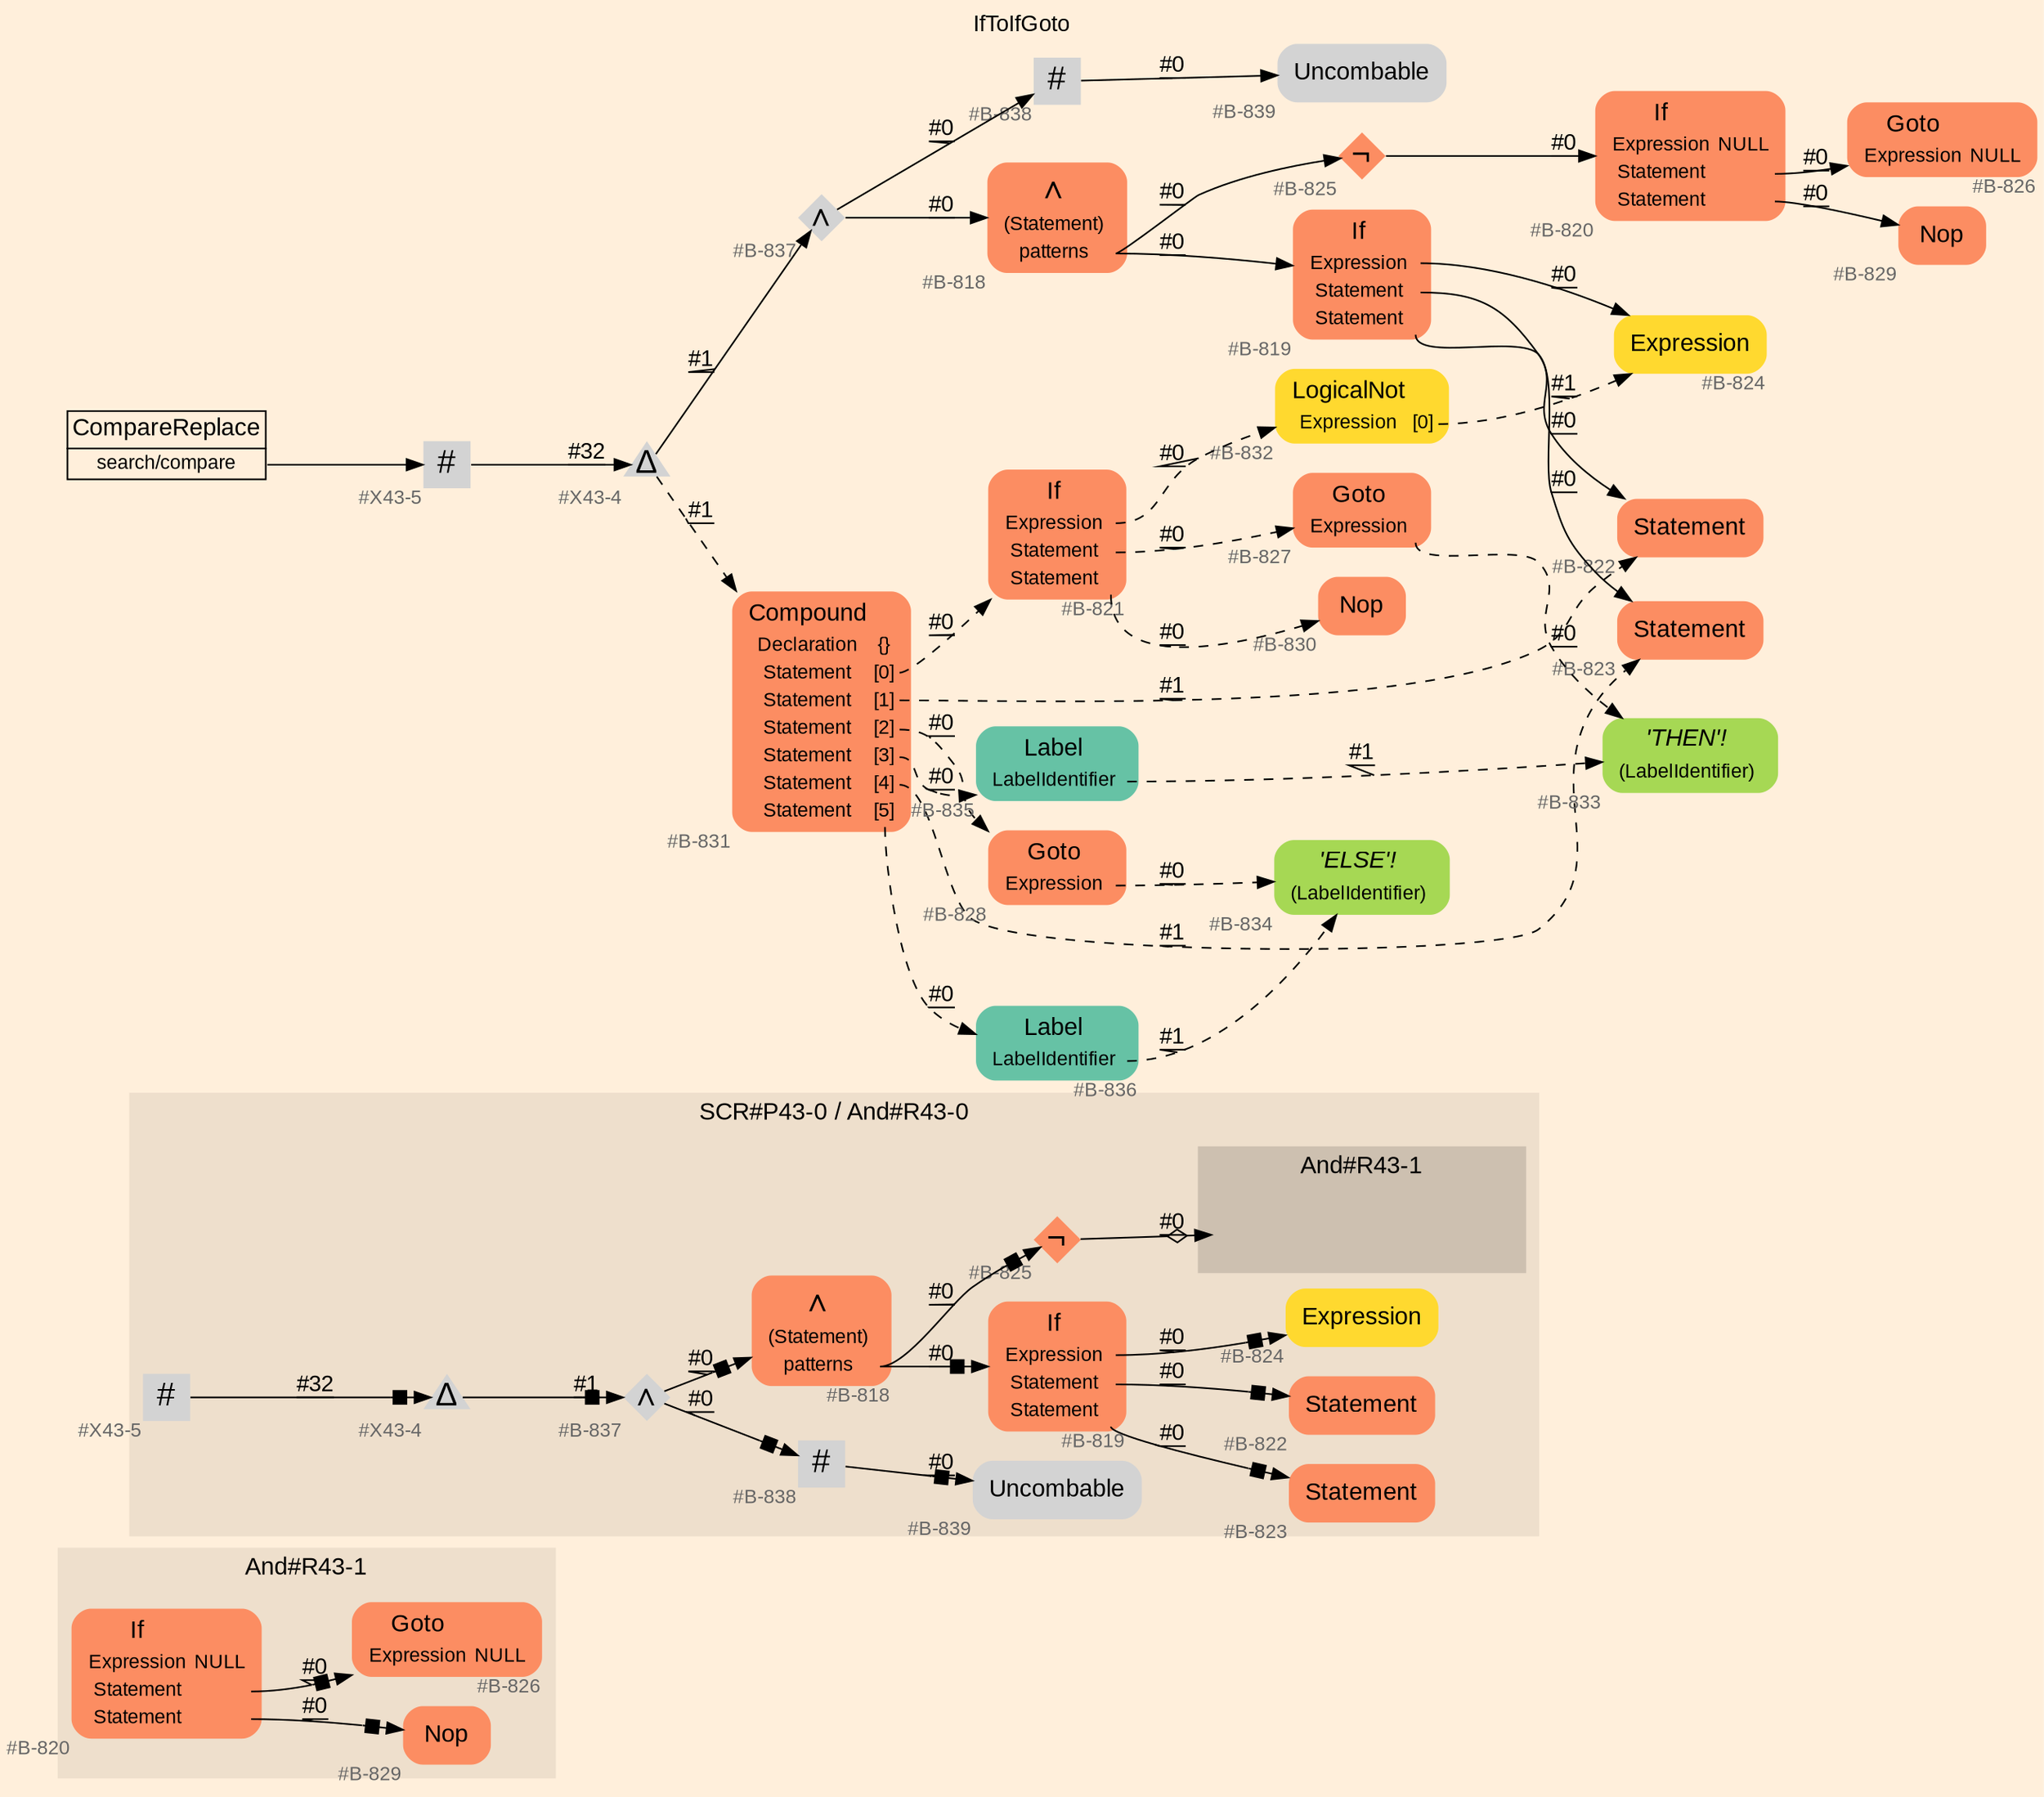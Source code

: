digraph "IfToIfGoto" {
label = "IfToIfGoto"
labelloc = t
graph [
    rankdir = "LR"
    ranksep = 0.3
    bgcolor = antiquewhite1
    color = black
    fontcolor = black
    fontname = "Arial"
];
node [
    fontname = "Arial"
];
edge [
    fontname = "Arial"
];

// -------------------- figure And#R43-1 --------------------
// -------- region And#R43-1 ----------
subgraph "clusterAnd#R43-1" {
    label = "And#R43-1"
    style = "filled"
    color = antiquewhite2
    fontsize = "15"
    // -------- block And#R43-1/#B-820 ----------
    "And#R43-1/#B-820" [
        fillcolor = "/set28/2"
        xlabel = "#B-820"
        fontsize = "12"
        fontcolor = grey40
        shape = "plaintext"
        label = <<TABLE BORDER="0" CELLBORDER="0" CELLSPACING="0">
         <TR><TD><FONT COLOR="black" POINT-SIZE="15">If</FONT></TD></TR>
         <TR><TD><FONT COLOR="black" POINT-SIZE="12">Expression</FONT></TD><TD PORT="port0"><FONT COLOR="black" POINT-SIZE="12">NULL</FONT></TD></TR>
         <TR><TD><FONT COLOR="black" POINT-SIZE="12">Statement</FONT></TD><TD PORT="port1"></TD></TR>
         <TR><TD><FONT COLOR="black" POINT-SIZE="12">Statement</FONT></TD><TD PORT="port2"></TD></TR>
        </TABLE>>
        style = "rounded,filled"
    ];
    
    // -------- block And#R43-1/#B-829 ----------
    "And#R43-1/#B-829" [
        fillcolor = "/set28/2"
        xlabel = "#B-829"
        fontsize = "12"
        fontcolor = grey40
        shape = "plaintext"
        label = <<TABLE BORDER="0" CELLBORDER="0" CELLSPACING="0">
         <TR><TD><FONT COLOR="black" POINT-SIZE="15">Nop</FONT></TD></TR>
        </TABLE>>
        style = "rounded,filled"
    ];
    
    // -------- block And#R43-1/#B-826 ----------
    "And#R43-1/#B-826" [
        fillcolor = "/set28/2"
        xlabel = "#B-826"
        fontsize = "12"
        fontcolor = grey40
        shape = "plaintext"
        label = <<TABLE BORDER="0" CELLBORDER="0" CELLSPACING="0">
         <TR><TD><FONT COLOR="black" POINT-SIZE="15">Goto</FONT></TD></TR>
         <TR><TD><FONT COLOR="black" POINT-SIZE="12">Expression</FONT></TD><TD PORT="port0"><FONT COLOR="black" POINT-SIZE="12">NULL</FONT></TD></TR>
        </TABLE>>
        style = "rounded,filled"
    ];
    
}

"And#R43-1/#B-820":port1 -> "And#R43-1/#B-826" [
    arrowhead="normalnonebox"
    label = "#0"
    decorate = true
    color = black
    fontcolor = black
];

"And#R43-1/#B-820":port2 -> "And#R43-1/#B-829" [
    arrowhead="normalnonebox"
    label = "#0"
    decorate = true
    color = black
    fontcolor = black
];


// -------------------- figure And#R43-0 --------------------
// -------- region And#R43-0 ----------
subgraph "clusterAnd#R43-0" {
    label = "SCR#P43-0 / And#R43-0"
    style = "filled"
    color = antiquewhite2
    fontsize = "15"
    // -------- block And#R43-0/#B-823 ----------
    "And#R43-0/#B-823" [
        fillcolor = "/set28/2"
        xlabel = "#B-823"
        fontsize = "12"
        fontcolor = grey40
        shape = "plaintext"
        label = <<TABLE BORDER="0" CELLBORDER="0" CELLSPACING="0">
         <TR><TD><FONT COLOR="black" POINT-SIZE="15">Statement</FONT></TD></TR>
        </TABLE>>
        style = "rounded,filled"
    ];
    
    // -------- block And#R43-0/#X43-5 ----------
    "And#R43-0/#X43-5" [
        xlabel = "#X43-5"
        fontsize = "12"
        fontcolor = grey40
        shape = "square"
        label = <<FONT COLOR="black" POINT-SIZE="20">#</FONT>>
        style = "filled"
        penwidth = 0.0
        fixedsize = true
        width = 0.4
        height = 0.4
    ];
    
    // -------- block And#R43-0/#X43-4 ----------
    "And#R43-0/#X43-4" [
        xlabel = "#X43-4"
        fontsize = "12"
        fontcolor = grey40
        shape = "triangle"
        label = <<FONT COLOR="black" POINT-SIZE="20">Δ</FONT>>
        style = "filled"
        penwidth = 0.0
        fixedsize = true
        width = 0.4
        height = 0.4
    ];
    
    // -------- block And#R43-0/#B-838 ----------
    "And#R43-0/#B-838" [
        xlabel = "#B-838"
        fontsize = "12"
        fontcolor = grey40
        shape = "square"
        label = <<FONT COLOR="black" POINT-SIZE="20">#</FONT>>
        style = "filled"
        penwidth = 0.0
        fixedsize = true
        width = 0.4
        height = 0.4
    ];
    
    // -------- block And#R43-0/#B-822 ----------
    "And#R43-0/#B-822" [
        fillcolor = "/set28/2"
        xlabel = "#B-822"
        fontsize = "12"
        fontcolor = grey40
        shape = "plaintext"
        label = <<TABLE BORDER="0" CELLBORDER="0" CELLSPACING="0">
         <TR><TD><FONT COLOR="black" POINT-SIZE="15">Statement</FONT></TD></TR>
        </TABLE>>
        style = "rounded,filled"
    ];
    
    // -------- block And#R43-0/#B-819 ----------
    "And#R43-0/#B-819" [
        fillcolor = "/set28/2"
        xlabel = "#B-819"
        fontsize = "12"
        fontcolor = grey40
        shape = "plaintext"
        label = <<TABLE BORDER="0" CELLBORDER="0" CELLSPACING="0">
         <TR><TD><FONT COLOR="black" POINT-SIZE="15">If</FONT></TD></TR>
         <TR><TD><FONT COLOR="black" POINT-SIZE="12">Expression</FONT></TD><TD PORT="port0"></TD></TR>
         <TR><TD><FONT COLOR="black" POINT-SIZE="12">Statement</FONT></TD><TD PORT="port1"></TD></TR>
         <TR><TD><FONT COLOR="black" POINT-SIZE="12">Statement</FONT></TD><TD PORT="port2"></TD></TR>
        </TABLE>>
        style = "rounded,filled"
    ];
    
    // -------- block And#R43-0/#B-825 ----------
    "And#R43-0/#B-825" [
        fillcolor = "/set28/2"
        xlabel = "#B-825"
        fontsize = "12"
        fontcolor = grey40
        shape = "diamond"
        label = <<FONT COLOR="black" POINT-SIZE="20">¬</FONT>>
        style = "filled"
        penwidth = 0.0
        fixedsize = true
        width = 0.4
        height = 0.4
    ];
    
    // -------- block And#R43-0/#B-818 ----------
    "And#R43-0/#B-818" [
        fillcolor = "/set28/2"
        xlabel = "#B-818"
        fontsize = "12"
        fontcolor = grey40
        shape = "plaintext"
        label = <<TABLE BORDER="0" CELLBORDER="0" CELLSPACING="0">
         <TR><TD><FONT COLOR="black" POINT-SIZE="20">∧</FONT></TD></TR>
         <TR><TD><FONT COLOR="black" POINT-SIZE="12">(Statement)</FONT></TD><TD PORT="port0"></TD></TR>
         <TR><TD><FONT COLOR="black" POINT-SIZE="12">patterns</FONT></TD><TD PORT="port1"></TD></TR>
        </TABLE>>
        style = "rounded,filled"
    ];
    
    // -------- block And#R43-0/#B-839 ----------
    "And#R43-0/#B-839" [
        xlabel = "#B-839"
        fontsize = "12"
        fontcolor = grey40
        shape = "plaintext"
        label = <<TABLE BORDER="0" CELLBORDER="0" CELLSPACING="0">
         <TR><TD><FONT COLOR="black" POINT-SIZE="15">Uncombable</FONT></TD></TR>
        </TABLE>>
        style = "rounded,filled"
    ];
    
    // -------- block And#R43-0/#B-824 ----------
    "And#R43-0/#B-824" [
        fillcolor = "/set28/6"
        xlabel = "#B-824"
        fontsize = "12"
        fontcolor = grey40
        shape = "plaintext"
        label = <<TABLE BORDER="0" CELLBORDER="0" CELLSPACING="0">
         <TR><TD><FONT COLOR="black" POINT-SIZE="15">Expression</FONT></TD></TR>
        </TABLE>>
        style = "rounded,filled"
    ];
    
    // -------- block And#R43-0/#B-837 ----------
    "And#R43-0/#B-837" [
        xlabel = "#B-837"
        fontsize = "12"
        fontcolor = grey40
        shape = "diamond"
        label = <<FONT COLOR="black" POINT-SIZE="20">∧</FONT>>
        style = "filled"
        penwidth = 0.0
        fixedsize = true
        width = 0.4
        height = 0.4
    ];
    
    // -------- region And#R43-0/And#R43-1 ----------
    subgraph "clusterAnd#R43-0/And#R43-1" {
        label = "And#R43-1"
        style = "filled"
        color = antiquewhite3
        fontsize = "15"
        // -------- block And#R43-0/And#R43-1/#B-820 ----------
        "And#R43-0/And#R43-1/#B-820" [
            fillcolor = "/set28/2"
            xlabel = "#B-820"
            fontsize = "12"
            fontcolor = grey40
            shape = "none"
            style = "invisible"
        ];
        
    }
    
}

"And#R43-0/#X43-5" -> "And#R43-0/#X43-4" [
    arrowhead="normalnonebox"
    label = "#32"
    decorate = true
    color = black
    fontcolor = black
];

"And#R43-0/#X43-4" -> "And#R43-0/#B-837" [
    arrowhead="normalnonebox"
    label = "#1"
    decorate = true
    color = black
    fontcolor = black
];

"And#R43-0/#B-838" -> "And#R43-0/#B-839" [
    arrowhead="normalnonebox"
    label = "#0"
    decorate = true
    color = black
    fontcolor = black
];

"And#R43-0/#B-819":port0 -> "And#R43-0/#B-824" [
    arrowhead="normalnonebox"
    label = "#0"
    decorate = true
    color = black
    fontcolor = black
];

"And#R43-0/#B-819":port1 -> "And#R43-0/#B-822" [
    arrowhead="normalnonebox"
    label = "#0"
    decorate = true
    color = black
    fontcolor = black
];

"And#R43-0/#B-819":port2 -> "And#R43-0/#B-823" [
    arrowhead="normalnonebox"
    label = "#0"
    decorate = true
    color = black
    fontcolor = black
];

"And#R43-0/#B-825" -> "And#R43-0/And#R43-1/#B-820" [
    arrowhead="normalnoneodiamond"
    label = "#0"
    decorate = true
    color = black
    fontcolor = black
];

"And#R43-0/#B-818":port1 -> "And#R43-0/#B-819" [
    arrowhead="normalnonebox"
    label = "#0"
    decorate = true
    color = black
    fontcolor = black
];

"And#R43-0/#B-818":port1 -> "And#R43-0/#B-825" [
    arrowhead="normalnonebox"
    label = "#0"
    decorate = true
    color = black
    fontcolor = black
];

"And#R43-0/#B-837" -> "And#R43-0/#B-818" [
    arrowhead="normalnonebox"
    label = "#0"
    decorate = true
    color = black
    fontcolor = black
];

"And#R43-0/#B-837" -> "And#R43-0/#B-838" [
    arrowhead="normalnonebox"
    label = "#0"
    decorate = true
    color = black
    fontcolor = black
];


// -------------------- transformation figure --------------------
// -------- block CR#X43-6 ----------
"CR#X43-6" [
    fillcolor = antiquewhite1
    fontsize = "12"
    fontcolor = grey40
    shape = "plaintext"
    label = <<TABLE BORDER="0" CELLBORDER="1" CELLSPACING="0">
     <TR><TD><FONT COLOR="black" POINT-SIZE="15">CompareReplace</FONT></TD></TR>
     <TR><TD PORT="port0"><FONT COLOR="black" POINT-SIZE="12">search/compare</FONT></TD></TR>
    </TABLE>>
    style = "filled"
    color = black
];

// -------- block #X43-5 ----------
"#X43-5" [
    xlabel = "#X43-5"
    fontsize = "12"
    fontcolor = grey40
    shape = "square"
    label = <<FONT COLOR="black" POINT-SIZE="20">#</FONT>>
    style = "filled"
    penwidth = 0.0
    fixedsize = true
    width = 0.4
    height = 0.4
];

// -------- block #X43-4 ----------
"#X43-4" [
    xlabel = "#X43-4"
    fontsize = "12"
    fontcolor = grey40
    shape = "triangle"
    label = <<FONT COLOR="black" POINT-SIZE="20">Δ</FONT>>
    style = "filled"
    penwidth = 0.0
    fixedsize = true
    width = 0.4
    height = 0.4
];

// -------- block #B-837 ----------
"#B-837" [
    xlabel = "#B-837"
    fontsize = "12"
    fontcolor = grey40
    shape = "diamond"
    label = <<FONT COLOR="black" POINT-SIZE="20">∧</FONT>>
    style = "filled"
    penwidth = 0.0
    fixedsize = true
    width = 0.4
    height = 0.4
];

// -------- block #B-818 ----------
"#B-818" [
    fillcolor = "/set28/2"
    xlabel = "#B-818"
    fontsize = "12"
    fontcolor = grey40
    shape = "plaintext"
    label = <<TABLE BORDER="0" CELLBORDER="0" CELLSPACING="0">
     <TR><TD><FONT COLOR="black" POINT-SIZE="20">∧</FONT></TD></TR>
     <TR><TD><FONT COLOR="black" POINT-SIZE="12">(Statement)</FONT></TD><TD PORT="port0"></TD></TR>
     <TR><TD><FONT COLOR="black" POINT-SIZE="12">patterns</FONT></TD><TD PORT="port1"></TD></TR>
    </TABLE>>
    style = "rounded,filled"
];

// -------- block #B-819 ----------
"#B-819" [
    fillcolor = "/set28/2"
    xlabel = "#B-819"
    fontsize = "12"
    fontcolor = grey40
    shape = "plaintext"
    label = <<TABLE BORDER="0" CELLBORDER="0" CELLSPACING="0">
     <TR><TD><FONT COLOR="black" POINT-SIZE="15">If</FONT></TD></TR>
     <TR><TD><FONT COLOR="black" POINT-SIZE="12">Expression</FONT></TD><TD PORT="port0"></TD></TR>
     <TR><TD><FONT COLOR="black" POINT-SIZE="12">Statement</FONT></TD><TD PORT="port1"></TD></TR>
     <TR><TD><FONT COLOR="black" POINT-SIZE="12">Statement</FONT></TD><TD PORT="port2"></TD></TR>
    </TABLE>>
    style = "rounded,filled"
];

// -------- block #B-824 ----------
"#B-824" [
    fillcolor = "/set28/6"
    xlabel = "#B-824"
    fontsize = "12"
    fontcolor = grey40
    shape = "plaintext"
    label = <<TABLE BORDER="0" CELLBORDER="0" CELLSPACING="0">
     <TR><TD><FONT COLOR="black" POINT-SIZE="15">Expression</FONT></TD></TR>
    </TABLE>>
    style = "rounded,filled"
];

// -------- block #B-822 ----------
"#B-822" [
    fillcolor = "/set28/2"
    xlabel = "#B-822"
    fontsize = "12"
    fontcolor = grey40
    shape = "plaintext"
    label = <<TABLE BORDER="0" CELLBORDER="0" CELLSPACING="0">
     <TR><TD><FONT COLOR="black" POINT-SIZE="15">Statement</FONT></TD></TR>
    </TABLE>>
    style = "rounded,filled"
];

// -------- block #B-823 ----------
"#B-823" [
    fillcolor = "/set28/2"
    xlabel = "#B-823"
    fontsize = "12"
    fontcolor = grey40
    shape = "plaintext"
    label = <<TABLE BORDER="0" CELLBORDER="0" CELLSPACING="0">
     <TR><TD><FONT COLOR="black" POINT-SIZE="15">Statement</FONT></TD></TR>
    </TABLE>>
    style = "rounded,filled"
];

// -------- block #B-825 ----------
"#B-825" [
    fillcolor = "/set28/2"
    xlabel = "#B-825"
    fontsize = "12"
    fontcolor = grey40
    shape = "diamond"
    label = <<FONT COLOR="black" POINT-SIZE="20">¬</FONT>>
    style = "filled"
    penwidth = 0.0
    fixedsize = true
    width = 0.4
    height = 0.4
];

// -------- block #B-820 ----------
"#B-820" [
    fillcolor = "/set28/2"
    xlabel = "#B-820"
    fontsize = "12"
    fontcolor = grey40
    shape = "plaintext"
    label = <<TABLE BORDER="0" CELLBORDER="0" CELLSPACING="0">
     <TR><TD><FONT COLOR="black" POINT-SIZE="15">If</FONT></TD></TR>
     <TR><TD><FONT COLOR="black" POINT-SIZE="12">Expression</FONT></TD><TD PORT="port0"><FONT COLOR="black" POINT-SIZE="12">NULL</FONT></TD></TR>
     <TR><TD><FONT COLOR="black" POINT-SIZE="12">Statement</FONT></TD><TD PORT="port1"></TD></TR>
     <TR><TD><FONT COLOR="black" POINT-SIZE="12">Statement</FONT></TD><TD PORT="port2"></TD></TR>
    </TABLE>>
    style = "rounded,filled"
];

// -------- block #B-826 ----------
"#B-826" [
    fillcolor = "/set28/2"
    xlabel = "#B-826"
    fontsize = "12"
    fontcolor = grey40
    shape = "plaintext"
    label = <<TABLE BORDER="0" CELLBORDER="0" CELLSPACING="0">
     <TR><TD><FONT COLOR="black" POINT-SIZE="15">Goto</FONT></TD></TR>
     <TR><TD><FONT COLOR="black" POINT-SIZE="12">Expression</FONT></TD><TD PORT="port0"><FONT COLOR="black" POINT-SIZE="12">NULL</FONT></TD></TR>
    </TABLE>>
    style = "rounded,filled"
];

// -------- block #B-829 ----------
"#B-829" [
    fillcolor = "/set28/2"
    xlabel = "#B-829"
    fontsize = "12"
    fontcolor = grey40
    shape = "plaintext"
    label = <<TABLE BORDER="0" CELLBORDER="0" CELLSPACING="0">
     <TR><TD><FONT COLOR="black" POINT-SIZE="15">Nop</FONT></TD></TR>
    </TABLE>>
    style = "rounded,filled"
];

// -------- block #B-838 ----------
"#B-838" [
    xlabel = "#B-838"
    fontsize = "12"
    fontcolor = grey40
    shape = "square"
    label = <<FONT COLOR="black" POINT-SIZE="20">#</FONT>>
    style = "filled"
    penwidth = 0.0
    fixedsize = true
    width = 0.4
    height = 0.4
];

// -------- block #B-839 ----------
"#B-839" [
    xlabel = "#B-839"
    fontsize = "12"
    fontcolor = grey40
    shape = "plaintext"
    label = <<TABLE BORDER="0" CELLBORDER="0" CELLSPACING="0">
     <TR><TD><FONT COLOR="black" POINT-SIZE="15">Uncombable</FONT></TD></TR>
    </TABLE>>
    style = "rounded,filled"
];

// -------- block #B-831 ----------
"#B-831" [
    fillcolor = "/set28/2"
    xlabel = "#B-831"
    fontsize = "12"
    fontcolor = grey40
    shape = "plaintext"
    label = <<TABLE BORDER="0" CELLBORDER="0" CELLSPACING="0">
     <TR><TD><FONT COLOR="black" POINT-SIZE="15">Compound</FONT></TD></TR>
     <TR><TD><FONT COLOR="black" POINT-SIZE="12">Declaration</FONT></TD><TD PORT="port0"><FONT COLOR="black" POINT-SIZE="12">{}</FONT></TD></TR>
     <TR><TD><FONT COLOR="black" POINT-SIZE="12">Statement</FONT></TD><TD PORT="port1"><FONT COLOR="black" POINT-SIZE="12">[0]</FONT></TD></TR>
     <TR><TD><FONT COLOR="black" POINT-SIZE="12">Statement</FONT></TD><TD PORT="port2"><FONT COLOR="black" POINT-SIZE="12">[1]</FONT></TD></TR>
     <TR><TD><FONT COLOR="black" POINT-SIZE="12">Statement</FONT></TD><TD PORT="port3"><FONT COLOR="black" POINT-SIZE="12">[2]</FONT></TD></TR>
     <TR><TD><FONT COLOR="black" POINT-SIZE="12">Statement</FONT></TD><TD PORT="port4"><FONT COLOR="black" POINT-SIZE="12">[3]</FONT></TD></TR>
     <TR><TD><FONT COLOR="black" POINT-SIZE="12">Statement</FONT></TD><TD PORT="port5"><FONT COLOR="black" POINT-SIZE="12">[4]</FONT></TD></TR>
     <TR><TD><FONT COLOR="black" POINT-SIZE="12">Statement</FONT></TD><TD PORT="port6"><FONT COLOR="black" POINT-SIZE="12">[5]</FONT></TD></TR>
    </TABLE>>
    style = "rounded,filled"
];

// -------- block #B-821 ----------
"#B-821" [
    fillcolor = "/set28/2"
    xlabel = "#B-821"
    fontsize = "12"
    fontcolor = grey40
    shape = "plaintext"
    label = <<TABLE BORDER="0" CELLBORDER="0" CELLSPACING="0">
     <TR><TD><FONT COLOR="black" POINT-SIZE="15">If</FONT></TD></TR>
     <TR><TD><FONT COLOR="black" POINT-SIZE="12">Expression</FONT></TD><TD PORT="port0"></TD></TR>
     <TR><TD><FONT COLOR="black" POINT-SIZE="12">Statement</FONT></TD><TD PORT="port1"></TD></TR>
     <TR><TD><FONT COLOR="black" POINT-SIZE="12">Statement</FONT></TD><TD PORT="port2"></TD></TR>
    </TABLE>>
    style = "rounded,filled"
];

// -------- block #B-832 ----------
"#B-832" [
    fillcolor = "/set28/6"
    xlabel = "#B-832"
    fontsize = "12"
    fontcolor = grey40
    shape = "plaintext"
    label = <<TABLE BORDER="0" CELLBORDER="0" CELLSPACING="0">
     <TR><TD><FONT COLOR="black" POINT-SIZE="15">LogicalNot</FONT></TD></TR>
     <TR><TD><FONT COLOR="black" POINT-SIZE="12">Expression</FONT></TD><TD PORT="port0"><FONT COLOR="black" POINT-SIZE="12">[0]</FONT></TD></TR>
    </TABLE>>
    style = "rounded,filled"
];

// -------- block #B-827 ----------
"#B-827" [
    fillcolor = "/set28/2"
    xlabel = "#B-827"
    fontsize = "12"
    fontcolor = grey40
    shape = "plaintext"
    label = <<TABLE BORDER="0" CELLBORDER="0" CELLSPACING="0">
     <TR><TD><FONT COLOR="black" POINT-SIZE="15">Goto</FONT></TD></TR>
     <TR><TD><FONT COLOR="black" POINT-SIZE="12">Expression</FONT></TD><TD PORT="port0"></TD></TR>
    </TABLE>>
    style = "rounded,filled"
];

// -------- block #B-833 ----------
"#B-833" [
    fillcolor = "/set28/5"
    xlabel = "#B-833"
    fontsize = "12"
    fontcolor = grey40
    shape = "plaintext"
    label = <<TABLE BORDER="0" CELLBORDER="0" CELLSPACING="0">
     <TR><TD><FONT COLOR="black" POINT-SIZE="15"><I>'THEN'!</I></FONT></TD></TR>
     <TR><TD><FONT COLOR="black" POINT-SIZE="12">(LabelIdentifier)</FONT></TD><TD PORT="port0"></TD></TR>
    </TABLE>>
    style = "rounded,filled"
];

// -------- block #B-830 ----------
"#B-830" [
    fillcolor = "/set28/2"
    xlabel = "#B-830"
    fontsize = "12"
    fontcolor = grey40
    shape = "plaintext"
    label = <<TABLE BORDER="0" CELLBORDER="0" CELLSPACING="0">
     <TR><TD><FONT COLOR="black" POINT-SIZE="15">Nop</FONT></TD></TR>
    </TABLE>>
    style = "rounded,filled"
];

// -------- block #B-828 ----------
"#B-828" [
    fillcolor = "/set28/2"
    xlabel = "#B-828"
    fontsize = "12"
    fontcolor = grey40
    shape = "plaintext"
    label = <<TABLE BORDER="0" CELLBORDER="0" CELLSPACING="0">
     <TR><TD><FONT COLOR="black" POINT-SIZE="15">Goto</FONT></TD></TR>
     <TR><TD><FONT COLOR="black" POINT-SIZE="12">Expression</FONT></TD><TD PORT="port0"></TD></TR>
    </TABLE>>
    style = "rounded,filled"
];

// -------- block #B-834 ----------
"#B-834" [
    fillcolor = "/set28/5"
    xlabel = "#B-834"
    fontsize = "12"
    fontcolor = grey40
    shape = "plaintext"
    label = <<TABLE BORDER="0" CELLBORDER="0" CELLSPACING="0">
     <TR><TD><FONT COLOR="black" POINT-SIZE="15"><I>'ELSE'!</I></FONT></TD></TR>
     <TR><TD><FONT COLOR="black" POINT-SIZE="12">(LabelIdentifier)</FONT></TD><TD PORT="port0"></TD></TR>
    </TABLE>>
    style = "rounded,filled"
];

// -------- block #B-835 ----------
"#B-835" [
    fillcolor = "/set28/1"
    xlabel = "#B-835"
    fontsize = "12"
    fontcolor = grey40
    shape = "plaintext"
    label = <<TABLE BORDER="0" CELLBORDER="0" CELLSPACING="0">
     <TR><TD><FONT COLOR="black" POINT-SIZE="15">Label</FONT></TD></TR>
     <TR><TD><FONT COLOR="black" POINT-SIZE="12">LabelIdentifier</FONT></TD><TD PORT="port0"></TD></TR>
    </TABLE>>
    style = "rounded,filled"
];

// -------- block #B-836 ----------
"#B-836" [
    fillcolor = "/set28/1"
    xlabel = "#B-836"
    fontsize = "12"
    fontcolor = grey40
    shape = "plaintext"
    label = <<TABLE BORDER="0" CELLBORDER="0" CELLSPACING="0">
     <TR><TD><FONT COLOR="black" POINT-SIZE="15">Label</FONT></TD></TR>
     <TR><TD><FONT COLOR="black" POINT-SIZE="12">LabelIdentifier</FONT></TD><TD PORT="port0"></TD></TR>
    </TABLE>>
    style = "rounded,filled"
];

"CR#X43-6":port0 -> "#X43-5" [
    label = ""
    decorate = true
    color = black
    fontcolor = black
];

"#X43-5" -> "#X43-4" [
    label = "#32"
    decorate = true
    color = black
    fontcolor = black
];

"#X43-4" -> "#B-837" [
    label = "#1"
    decorate = true
    color = black
    fontcolor = black
];

"#X43-4" -> "#B-831" [
    style="dashed"
    label = "#1"
    decorate = true
    color = black
    fontcolor = black
];

"#B-837" -> "#B-818" [
    label = "#0"
    decorate = true
    color = black
    fontcolor = black
];

"#B-837" -> "#B-838" [
    label = "#0"
    decorate = true
    color = black
    fontcolor = black
];

"#B-818":port1 -> "#B-819" [
    label = "#0"
    decorate = true
    color = black
    fontcolor = black
];

"#B-818":port1 -> "#B-825" [
    label = "#0"
    decorate = true
    color = black
    fontcolor = black
];

"#B-819":port0 -> "#B-824" [
    label = "#0"
    decorate = true
    color = black
    fontcolor = black
];

"#B-819":port1 -> "#B-822" [
    label = "#0"
    decorate = true
    color = black
    fontcolor = black
];

"#B-819":port2 -> "#B-823" [
    label = "#0"
    decorate = true
    color = black
    fontcolor = black
];

"#B-825" -> "#B-820" [
    label = "#0"
    decorate = true
    color = black
    fontcolor = black
];

"#B-820":port1 -> "#B-826" [
    label = "#0"
    decorate = true
    color = black
    fontcolor = black
];

"#B-820":port2 -> "#B-829" [
    label = "#0"
    decorate = true
    color = black
    fontcolor = black
];

"#B-838" -> "#B-839" [
    label = "#0"
    decorate = true
    color = black
    fontcolor = black
];

"#B-831":port1 -> "#B-821" [
    style="dashed"
    label = "#0"
    decorate = true
    color = black
    fontcolor = black
];

"#B-831":port2 -> "#B-822" [
    style="dashed"
    label = "#1"
    decorate = true
    color = black
    fontcolor = black
];

"#B-831":port3 -> "#B-828" [
    style="dashed"
    label = "#0"
    decorate = true
    color = black
    fontcolor = black
];

"#B-831":port4 -> "#B-835" [
    style="dashed"
    label = "#0"
    decorate = true
    color = black
    fontcolor = black
];

"#B-831":port5 -> "#B-823" [
    style="dashed"
    label = "#1"
    decorate = true
    color = black
    fontcolor = black
];

"#B-831":port6 -> "#B-836" [
    style="dashed"
    label = "#0"
    decorate = true
    color = black
    fontcolor = black
];

"#B-821":port0 -> "#B-832" [
    style="dashed"
    label = "#0"
    decorate = true
    color = black
    fontcolor = black
];

"#B-821":port1 -> "#B-827" [
    style="dashed"
    label = "#0"
    decorate = true
    color = black
    fontcolor = black
];

"#B-821":port2 -> "#B-830" [
    style="dashed"
    label = "#0"
    decorate = true
    color = black
    fontcolor = black
];

"#B-832":port0 -> "#B-824" [
    style="dashed"
    label = "#1"
    decorate = true
    color = black
    fontcolor = black
];

"#B-827":port0 -> "#B-833" [
    style="dashed"
    label = "#0"
    decorate = true
    color = black
    fontcolor = black
];

"#B-828":port0 -> "#B-834" [
    style="dashed"
    label = "#0"
    decorate = true
    color = black
    fontcolor = black
];

"#B-835":port0 -> "#B-833" [
    style="dashed"
    label = "#1"
    decorate = true
    color = black
    fontcolor = black
];

"#B-836":port0 -> "#B-834" [
    style="dashed"
    label = "#1"
    decorate = true
    color = black
    fontcolor = black
];


}
